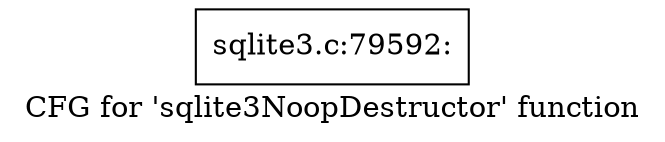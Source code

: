 digraph "CFG for 'sqlite3NoopDestructor' function" {
	label="CFG for 'sqlite3NoopDestructor' function";

	Node0x55c0f7b58850 [shape=record,label="{sqlite3.c:79592:}"];
}
